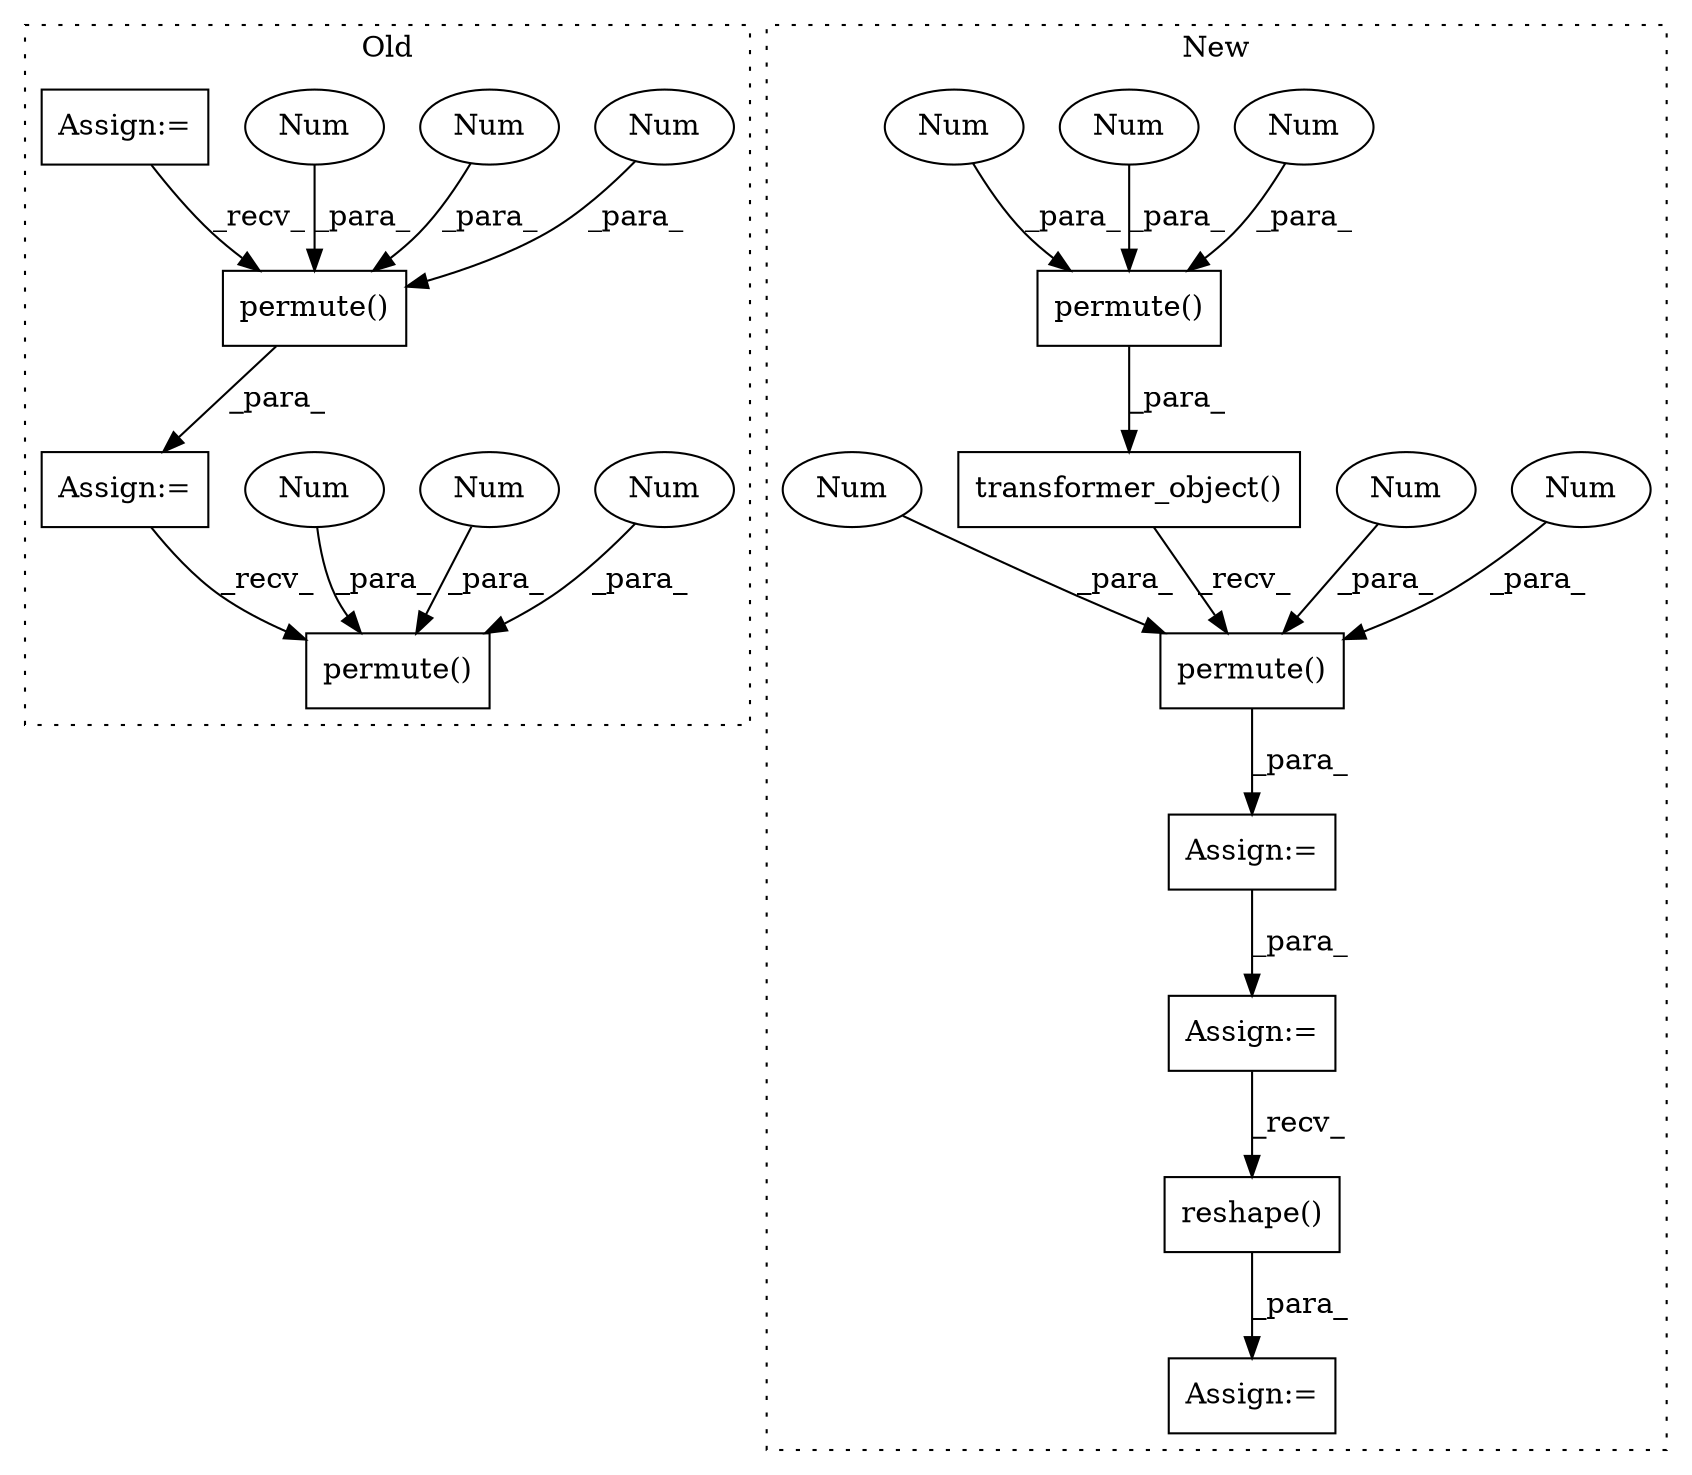 digraph G {
subgraph cluster0 {
1 [label="permute()" a="75" s="1166,1183" l="10,1" shape="box"];
4 [label="Num" a="76" s="1176" l="1" shape="ellipse"];
5 [label="permute()" a="75" s="1081,1098" l="10,1" shape="box"];
6 [label="Num" a="76" s="1182" l="1" shape="ellipse"];
9 [label="Num" a="76" s="1091" l="1" shape="ellipse"];
13 [label="Num" a="76" s="1097" l="1" shape="ellipse"];
14 [label="Num" a="76" s="1094" l="1" shape="ellipse"];
15 [label="Num" a="76" s="1179" l="1" shape="ellipse"];
20 [label="Assign:=" a="68" s="999" l="3" shape="box"];
22 [label="Assign:=" a="68" s="1078" l="3" shape="box"];
label = "Old";
style="dotted";
}
subgraph cluster1 {
2 [label="transformer_object()" a="75" s="1352,1384" l="24,1" shape="box"];
3 [label="permute()" a="75" s="1293,1317" l="17,1" shape="box"];
7 [label="Num" a="76" s="1313" l="1" shape="ellipse"];
8 [label="permute()" a="75" s="1405,1429" l="17,1" shape="box"];
10 [label="Num" a="76" s="1310" l="1" shape="ellipse"];
11 [label="Num" a="76" s="1422" l="1" shape="ellipse"];
12 [label="Num" a="76" s="1425" l="1" shape="ellipse"];
16 [label="Num" a="76" s="1316" l="1" shape="ellipse"];
17 [label="Num" a="76" s="1428" l="1" shape="ellipse"];
18 [label="reshape()" a="75" s="1803,1818" l="10,1" shape="box"];
19 [label="Assign:=" a="68" s="1800" l="3" shape="box"];
21 [label="Assign:=" a="68" s="1738" l="3" shape="box"];
23 [label="Assign:=" a="68" s="1653" l="3" shape="box"];
label = "New";
style="dotted";
}
2 -> 8 [label="_recv_"];
3 -> 2 [label="_para_"];
4 -> 1 [label="_para_"];
5 -> 22 [label="_para_"];
6 -> 1 [label="_para_"];
7 -> 3 [label="_para_"];
8 -> 23 [label="_para_"];
9 -> 5 [label="_para_"];
10 -> 3 [label="_para_"];
11 -> 8 [label="_para_"];
12 -> 8 [label="_para_"];
13 -> 5 [label="_para_"];
14 -> 5 [label="_para_"];
15 -> 1 [label="_para_"];
16 -> 3 [label="_para_"];
17 -> 8 [label="_para_"];
18 -> 19 [label="_para_"];
20 -> 5 [label="_recv_"];
21 -> 18 [label="_recv_"];
22 -> 1 [label="_recv_"];
23 -> 21 [label="_para_"];
}